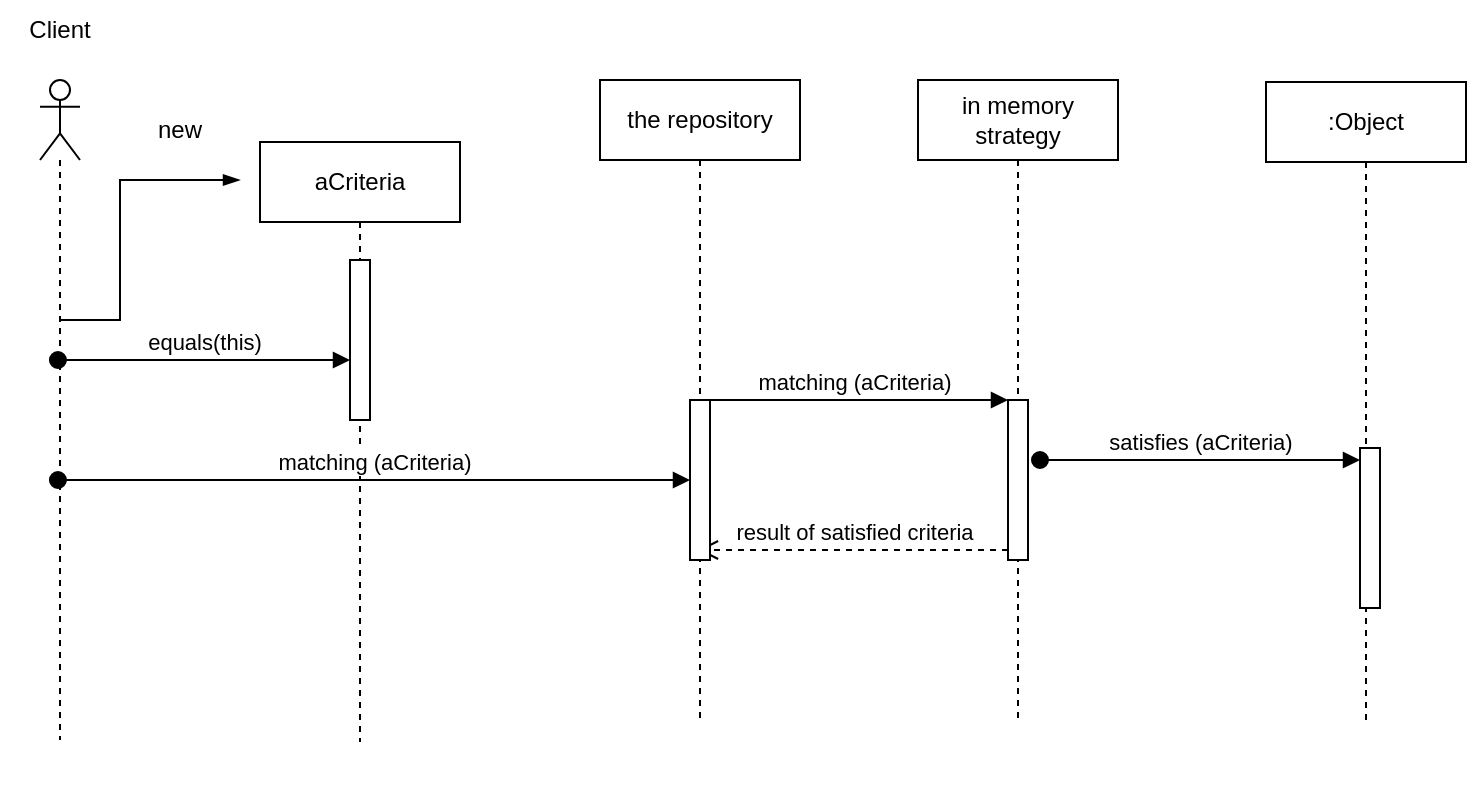 <mxfile version="16.2.4" type="device"><diagram id="OSSCR0m9zwMWkdxFWmzu" name="Page-1"><mxGraphModel dx="1209" dy="703" grid="1" gridSize="10" guides="1" tooltips="1" connect="1" arrows="1" fold="1" page="1" pageScale="1" pageWidth="827" pageHeight="1169" math="0" shadow="0"><root><mxCell id="0"/><mxCell id="1" parent="0"/><mxCell id="oRSl0DbXJ31OtDSIlqlS-1" value="in memory strategy" style="shape=umlLifeline;perimeter=lifelinePerimeter;whiteSpace=wrap;html=1;container=1;collapsible=0;recursiveResize=0;outlineConnect=0;" vertex="1" parent="1"><mxGeometry x="499" y="210" width="100" height="320" as="geometry"/></mxCell><mxCell id="oRSl0DbXJ31OtDSIlqlS-12" value="" style="html=1;points=[];perimeter=orthogonalPerimeter;" vertex="1" parent="oRSl0DbXJ31OtDSIlqlS-1"><mxGeometry x="45" y="160" width="10" height="80" as="geometry"/></mxCell><mxCell id="oRSl0DbXJ31OtDSIlqlS-3" value="" style="shape=umlLifeline;participant=umlActor;perimeter=lifelinePerimeter;whiteSpace=wrap;html=1;container=1;collapsible=0;recursiveResize=0;verticalAlign=top;spacingTop=36;outlineConnect=0;" vertex="1" parent="1"><mxGeometry x="60" y="210" width="20" height="330" as="geometry"/></mxCell><mxCell id="oRSl0DbXJ31OtDSIlqlS-4" value=":Object" style="shape=umlLifeline;perimeter=lifelinePerimeter;whiteSpace=wrap;html=1;container=1;collapsible=0;recursiveResize=0;outlineConnect=0;" vertex="1" parent="1"><mxGeometry x="673" y="211" width="100" height="319" as="geometry"/></mxCell><mxCell id="oRSl0DbXJ31OtDSIlqlS-15" value="" style="html=1;points=[];perimeter=orthogonalPerimeter;" vertex="1" parent="oRSl0DbXJ31OtDSIlqlS-4"><mxGeometry x="47" y="183" width="10" height="80" as="geometry"/></mxCell><mxCell id="oRSl0DbXJ31OtDSIlqlS-5" value="the repository" style="shape=umlLifeline;perimeter=lifelinePerimeter;whiteSpace=wrap;html=1;container=1;collapsible=0;recursiveResize=0;outlineConnect=0;" vertex="1" parent="1"><mxGeometry x="340" y="210" width="100" height="320" as="geometry"/></mxCell><mxCell id="oRSl0DbXJ31OtDSIlqlS-6" value="aCriteria" style="shape=umlLifeline;perimeter=lifelinePerimeter;whiteSpace=wrap;html=1;container=1;collapsible=0;recursiveResize=0;outlineConnect=0;" vertex="1" parent="1"><mxGeometry x="170" y="241" width="100" height="300" as="geometry"/></mxCell><mxCell id="oRSl0DbXJ31OtDSIlqlS-9" value="" style="html=1;points=[];perimeter=orthogonalPerimeter;" vertex="1" parent="1"><mxGeometry x="215" y="300" width="10" height="80" as="geometry"/></mxCell><mxCell id="oRSl0DbXJ31OtDSIlqlS-10" value="equals(this)" style="html=1;verticalAlign=bottom;startArrow=oval;endArrow=block;startSize=8;rounded=0;" edge="1" parent="1"><mxGeometry relative="1" as="geometry"><mxPoint x="68.962" y="350" as="sourcePoint"/><mxPoint x="215" y="350" as="targetPoint"/></mxGeometry></mxCell><mxCell id="oRSl0DbXJ31OtDSIlqlS-11" value="" style="edgeStyle=elbowEdgeStyle;fontSize=12;html=1;endArrow=blockThin;endFill=1;rounded=0;" edge="1" parent="1" source="oRSl0DbXJ31OtDSIlqlS-3"><mxGeometry width="160" relative="1" as="geometry"><mxPoint x="78.962" y="330" as="sourcePoint"/><mxPoint x="160" y="260" as="targetPoint"/><Array as="points"><mxPoint x="100" y="330"/></Array></mxGeometry></mxCell><mxCell id="oRSl0DbXJ31OtDSIlqlS-13" value="matching (aCriteria)" style="html=1;verticalAlign=bottom;endArrow=block;entryX=0;entryY=0;rounded=0;" edge="1" target="oRSl0DbXJ31OtDSIlqlS-12" parent="1" source="oRSl0DbXJ31OtDSIlqlS-5"><mxGeometry relative="1" as="geometry"><mxPoint x="474" y="370" as="sourcePoint"/></mxGeometry></mxCell><mxCell id="oRSl0DbXJ31OtDSIlqlS-14" value="result of satisfied criteria" style="html=1;verticalAlign=bottom;endArrow=open;dashed=1;endSize=8;exitX=0;exitY=0.95;rounded=0;" edge="1" parent="1"><mxGeometry relative="1" as="geometry"><mxPoint x="388.962" y="445" as="targetPoint"/><mxPoint x="544" y="445" as="sourcePoint"/></mxGeometry></mxCell><mxCell id="oRSl0DbXJ31OtDSIlqlS-16" value="satisfies (aCriteria)" style="html=1;verticalAlign=bottom;startArrow=oval;endArrow=block;startSize=8;rounded=0;" edge="1" target="oRSl0DbXJ31OtDSIlqlS-15" parent="1"><mxGeometry relative="1" as="geometry"><mxPoint x="560" y="400" as="sourcePoint"/></mxGeometry></mxCell><mxCell id="oRSl0DbXJ31OtDSIlqlS-17" value="" style="html=1;points=[];perimeter=orthogonalPerimeter;" vertex="1" parent="1"><mxGeometry x="385" y="370" width="10" height="80" as="geometry"/></mxCell><mxCell id="oRSl0DbXJ31OtDSIlqlS-18" value="matching (aCriteria)" style="html=1;verticalAlign=bottom;startArrow=oval;endArrow=block;startSize=8;rounded=0;" edge="1" parent="1"><mxGeometry relative="1" as="geometry"><mxPoint x="68.962" y="410" as="sourcePoint"/><mxPoint x="385.0" y="410" as="targetPoint"/></mxGeometry></mxCell><mxCell id="oRSl0DbXJ31OtDSIlqlS-19" value="Client" style="text;html=1;strokeColor=none;fillColor=none;align=center;verticalAlign=middle;whiteSpace=wrap;rounded=0;" vertex="1" parent="1"><mxGeometry x="40" y="170" width="60" height="30" as="geometry"/></mxCell><mxCell id="oRSl0DbXJ31OtDSIlqlS-20" value="new" style="text;html=1;strokeColor=none;fillColor=none;align=center;verticalAlign=middle;whiteSpace=wrap;rounded=0;" vertex="1" parent="1"><mxGeometry x="100" y="220" width="60" height="30" as="geometry"/></mxCell><mxCell id="oRSl0DbXJ31OtDSIlqlS-21" value="" style="shape=image;verticalLabelPosition=bottom;labelBackgroundColor=default;verticalAlign=top;aspect=fixed;imageAspect=0;image=https://emp.neosofttech.com/assets/39f3a45f/assets/images/neosoft.svg;" vertex="1" parent="1"><mxGeometry x="580" y="530" width="123.24" height="33" as="geometry"/></mxCell></root></mxGraphModel></diagram></mxfile>